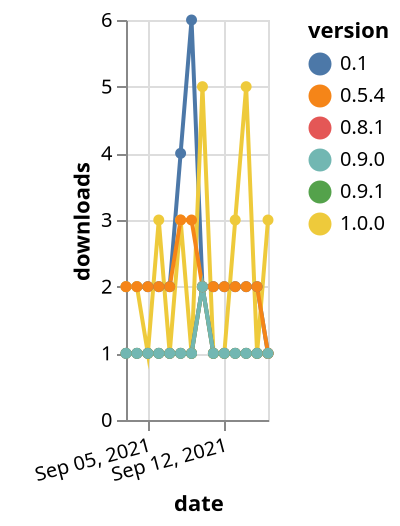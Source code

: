 {"$schema": "https://vega.github.io/schema/vega-lite/v5.json", "description": "A simple bar chart with embedded data.", "data": {"values": [{"date": "2021-09-03", "total": 3086, "delta": 2, "version": "0.1"}, {"date": "2021-09-04", "total": 3088, "delta": 2, "version": "0.1"}, {"date": "2021-09-05", "total": 3090, "delta": 2, "version": "0.1"}, {"date": "2021-09-06", "total": 3092, "delta": 2, "version": "0.1"}, {"date": "2021-09-07", "total": 3094, "delta": 2, "version": "0.1"}, {"date": "2021-09-08", "total": 3098, "delta": 4, "version": "0.1"}, {"date": "2021-09-09", "total": 3104, "delta": 6, "version": "0.1"}, {"date": "2021-09-10", "total": 3106, "delta": 2, "version": "0.1"}, {"date": "2021-09-11", "total": 3108, "delta": 2, "version": "0.1"}, {"date": "2021-09-12", "total": 3110, "delta": 2, "version": "0.1"}, {"date": "2021-09-13", "total": 3112, "delta": 2, "version": "0.1"}, {"date": "2021-09-14", "total": 3114, "delta": 2, "version": "0.1"}, {"date": "2021-09-15", "total": 3116, "delta": 2, "version": "0.1"}, {"date": "2021-09-16", "total": 3117, "delta": 1, "version": "0.1"}, {"date": "2021-09-03", "total": 391, "delta": 2, "version": "1.0.0"}, {"date": "2021-09-04", "total": 393, "delta": 2, "version": "1.0.0"}, {"date": "2021-09-05", "total": 394, "delta": 1, "version": "1.0.0"}, {"date": "2021-09-06", "total": 397, "delta": 3, "version": "1.0.0"}, {"date": "2021-09-07", "total": 398, "delta": 1, "version": "1.0.0"}, {"date": "2021-09-08", "total": 401, "delta": 3, "version": "1.0.0"}, {"date": "2021-09-09", "total": 402, "delta": 1, "version": "1.0.0"}, {"date": "2021-09-10", "total": 407, "delta": 5, "version": "1.0.0"}, {"date": "2021-09-11", "total": 408, "delta": 1, "version": "1.0.0"}, {"date": "2021-09-12", "total": 409, "delta": 1, "version": "1.0.0"}, {"date": "2021-09-13", "total": 412, "delta": 3, "version": "1.0.0"}, {"date": "2021-09-14", "total": 417, "delta": 5, "version": "1.0.0"}, {"date": "2021-09-15", "total": 418, "delta": 1, "version": "1.0.0"}, {"date": "2021-09-16", "total": 421, "delta": 3, "version": "1.0.0"}, {"date": "2021-09-03", "total": 353, "delta": 1, "version": "0.8.1"}, {"date": "2021-09-04", "total": 354, "delta": 1, "version": "0.8.1"}, {"date": "2021-09-05", "total": 355, "delta": 1, "version": "0.8.1"}, {"date": "2021-09-06", "total": 356, "delta": 1, "version": "0.8.1"}, {"date": "2021-09-07", "total": 357, "delta": 1, "version": "0.8.1"}, {"date": "2021-09-08", "total": 358, "delta": 1, "version": "0.8.1"}, {"date": "2021-09-09", "total": 359, "delta": 1, "version": "0.8.1"}, {"date": "2021-09-10", "total": 361, "delta": 2, "version": "0.8.1"}, {"date": "2021-09-11", "total": 362, "delta": 1, "version": "0.8.1"}, {"date": "2021-09-12", "total": 363, "delta": 1, "version": "0.8.1"}, {"date": "2021-09-13", "total": 364, "delta": 1, "version": "0.8.1"}, {"date": "2021-09-14", "total": 365, "delta": 1, "version": "0.8.1"}, {"date": "2021-09-15", "total": 366, "delta": 1, "version": "0.8.1"}, {"date": "2021-09-16", "total": 367, "delta": 1, "version": "0.8.1"}, {"date": "2021-09-03", "total": 250, "delta": 1, "version": "0.9.1"}, {"date": "2021-09-04", "total": 251, "delta": 1, "version": "0.9.1"}, {"date": "2021-09-05", "total": 252, "delta": 1, "version": "0.9.1"}, {"date": "2021-09-06", "total": 253, "delta": 1, "version": "0.9.1"}, {"date": "2021-09-07", "total": 254, "delta": 1, "version": "0.9.1"}, {"date": "2021-09-08", "total": 255, "delta": 1, "version": "0.9.1"}, {"date": "2021-09-09", "total": 256, "delta": 1, "version": "0.9.1"}, {"date": "2021-09-10", "total": 258, "delta": 2, "version": "0.9.1"}, {"date": "2021-09-11", "total": 259, "delta": 1, "version": "0.9.1"}, {"date": "2021-09-12", "total": 260, "delta": 1, "version": "0.9.1"}, {"date": "2021-09-13", "total": 261, "delta": 1, "version": "0.9.1"}, {"date": "2021-09-14", "total": 262, "delta": 1, "version": "0.9.1"}, {"date": "2021-09-15", "total": 263, "delta": 1, "version": "0.9.1"}, {"date": "2021-09-16", "total": 264, "delta": 1, "version": "0.9.1"}, {"date": "2021-09-03", "total": 2293, "delta": 2, "version": "0.5.4"}, {"date": "2021-09-04", "total": 2295, "delta": 2, "version": "0.5.4"}, {"date": "2021-09-05", "total": 2297, "delta": 2, "version": "0.5.4"}, {"date": "2021-09-06", "total": 2299, "delta": 2, "version": "0.5.4"}, {"date": "2021-09-07", "total": 2301, "delta": 2, "version": "0.5.4"}, {"date": "2021-09-08", "total": 2304, "delta": 3, "version": "0.5.4"}, {"date": "2021-09-09", "total": 2307, "delta": 3, "version": "0.5.4"}, {"date": "2021-09-10", "total": 2309, "delta": 2, "version": "0.5.4"}, {"date": "2021-09-11", "total": 2311, "delta": 2, "version": "0.5.4"}, {"date": "2021-09-12", "total": 2313, "delta": 2, "version": "0.5.4"}, {"date": "2021-09-13", "total": 2315, "delta": 2, "version": "0.5.4"}, {"date": "2021-09-14", "total": 2317, "delta": 2, "version": "0.5.4"}, {"date": "2021-09-15", "total": 2319, "delta": 2, "version": "0.5.4"}, {"date": "2021-09-16", "total": 2320, "delta": 1, "version": "0.5.4"}, {"date": "2021-09-03", "total": 197, "delta": 1, "version": "0.9.0"}, {"date": "2021-09-04", "total": 198, "delta": 1, "version": "0.9.0"}, {"date": "2021-09-05", "total": 199, "delta": 1, "version": "0.9.0"}, {"date": "2021-09-06", "total": 200, "delta": 1, "version": "0.9.0"}, {"date": "2021-09-07", "total": 201, "delta": 1, "version": "0.9.0"}, {"date": "2021-09-08", "total": 202, "delta": 1, "version": "0.9.0"}, {"date": "2021-09-09", "total": 203, "delta": 1, "version": "0.9.0"}, {"date": "2021-09-10", "total": 205, "delta": 2, "version": "0.9.0"}, {"date": "2021-09-11", "total": 206, "delta": 1, "version": "0.9.0"}, {"date": "2021-09-12", "total": 207, "delta": 1, "version": "0.9.0"}, {"date": "2021-09-13", "total": 208, "delta": 1, "version": "0.9.0"}, {"date": "2021-09-14", "total": 209, "delta": 1, "version": "0.9.0"}, {"date": "2021-09-15", "total": 210, "delta": 1, "version": "0.9.0"}, {"date": "2021-09-16", "total": 211, "delta": 1, "version": "0.9.0"}]}, "width": "container", "mark": {"type": "line", "point": {"filled": true}}, "encoding": {"x": {"field": "date", "type": "temporal", "timeUnit": "yearmonthdate", "title": "date", "axis": {"labelAngle": -15}}, "y": {"field": "delta", "type": "quantitative", "title": "downloads"}, "color": {"field": "version", "type": "nominal"}, "tooltip": {"field": "delta"}}}